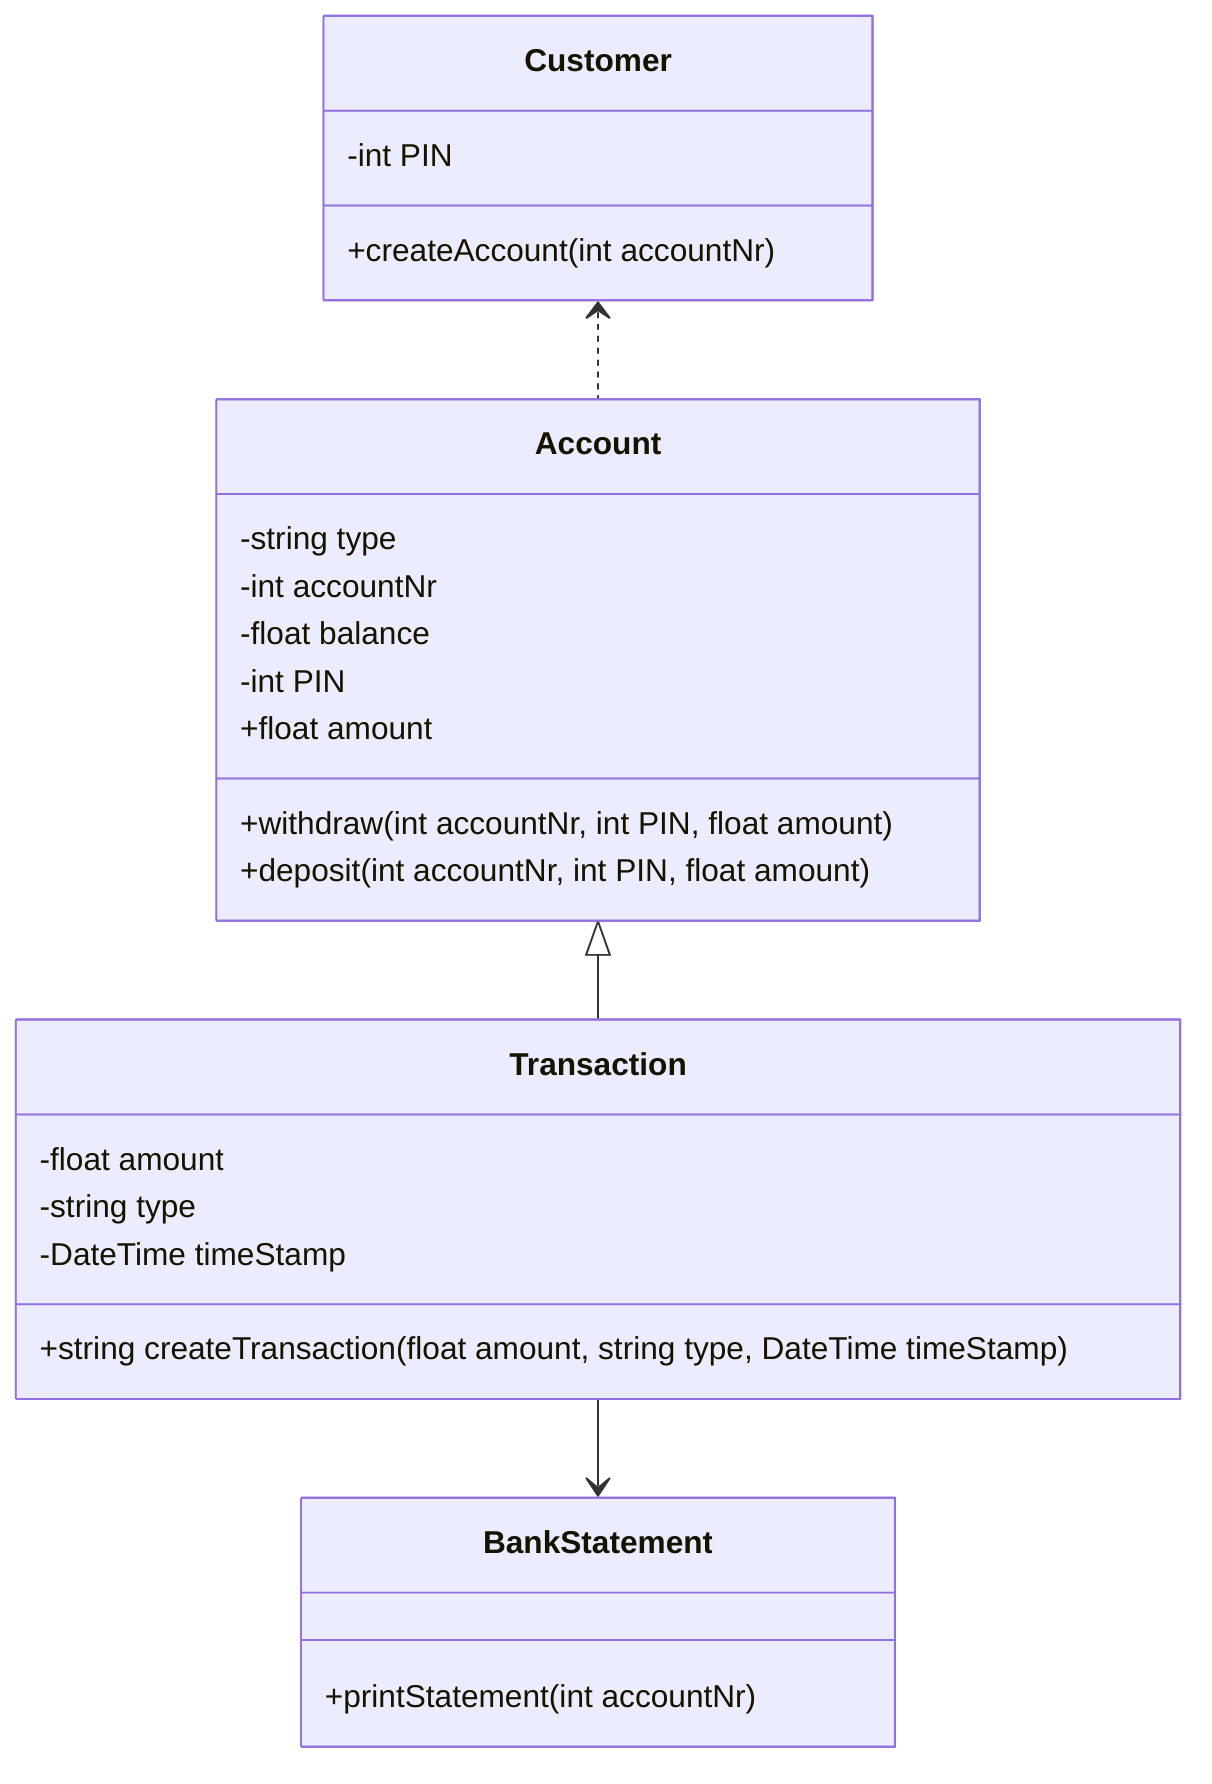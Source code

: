 classDiagram

    Customer <.. Account
    Transaction --> BankStatement
    Account <|-- Transaction
    
    class Customer {
        -int PIN
        +createAccount(int accountNr)
    }

    class Account{
        -string type
        -int accountNr
        -float balance
        -int PIN
        +float amount
        +withdraw(int accountNr, int PIN, float amount)
        +deposit(int accountNr, int PIN, float amount)
    }
    class Transaction{
        -float amount
        -string type
        -DateTime timeStamp
        +string createTransaction(float amount, string type, DateTime timeStamp)
    }
    class BankStatement{
        +printStatement(int accountNr)
    }